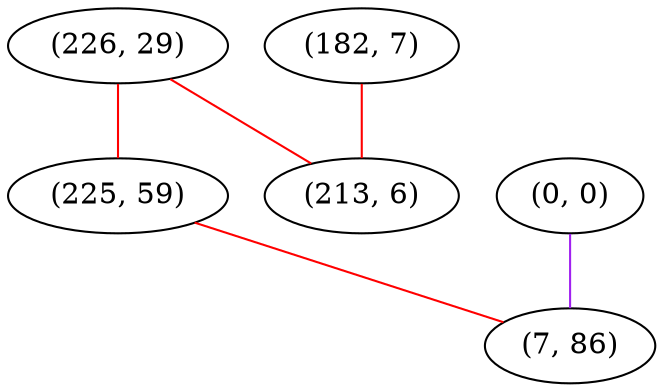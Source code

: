 graph "" {
"(226, 29)";
"(0, 0)";
"(225, 59)";
"(182, 7)";
"(213, 6)";
"(7, 86)";
"(226, 29)" -- "(213, 6)"  [color=red, key=0, weight=1];
"(226, 29)" -- "(225, 59)"  [color=red, key=0, weight=1];
"(0, 0)" -- "(7, 86)"  [color=purple, key=0, weight=4];
"(225, 59)" -- "(7, 86)"  [color=red, key=0, weight=1];
"(182, 7)" -- "(213, 6)"  [color=red, key=0, weight=1];
}
